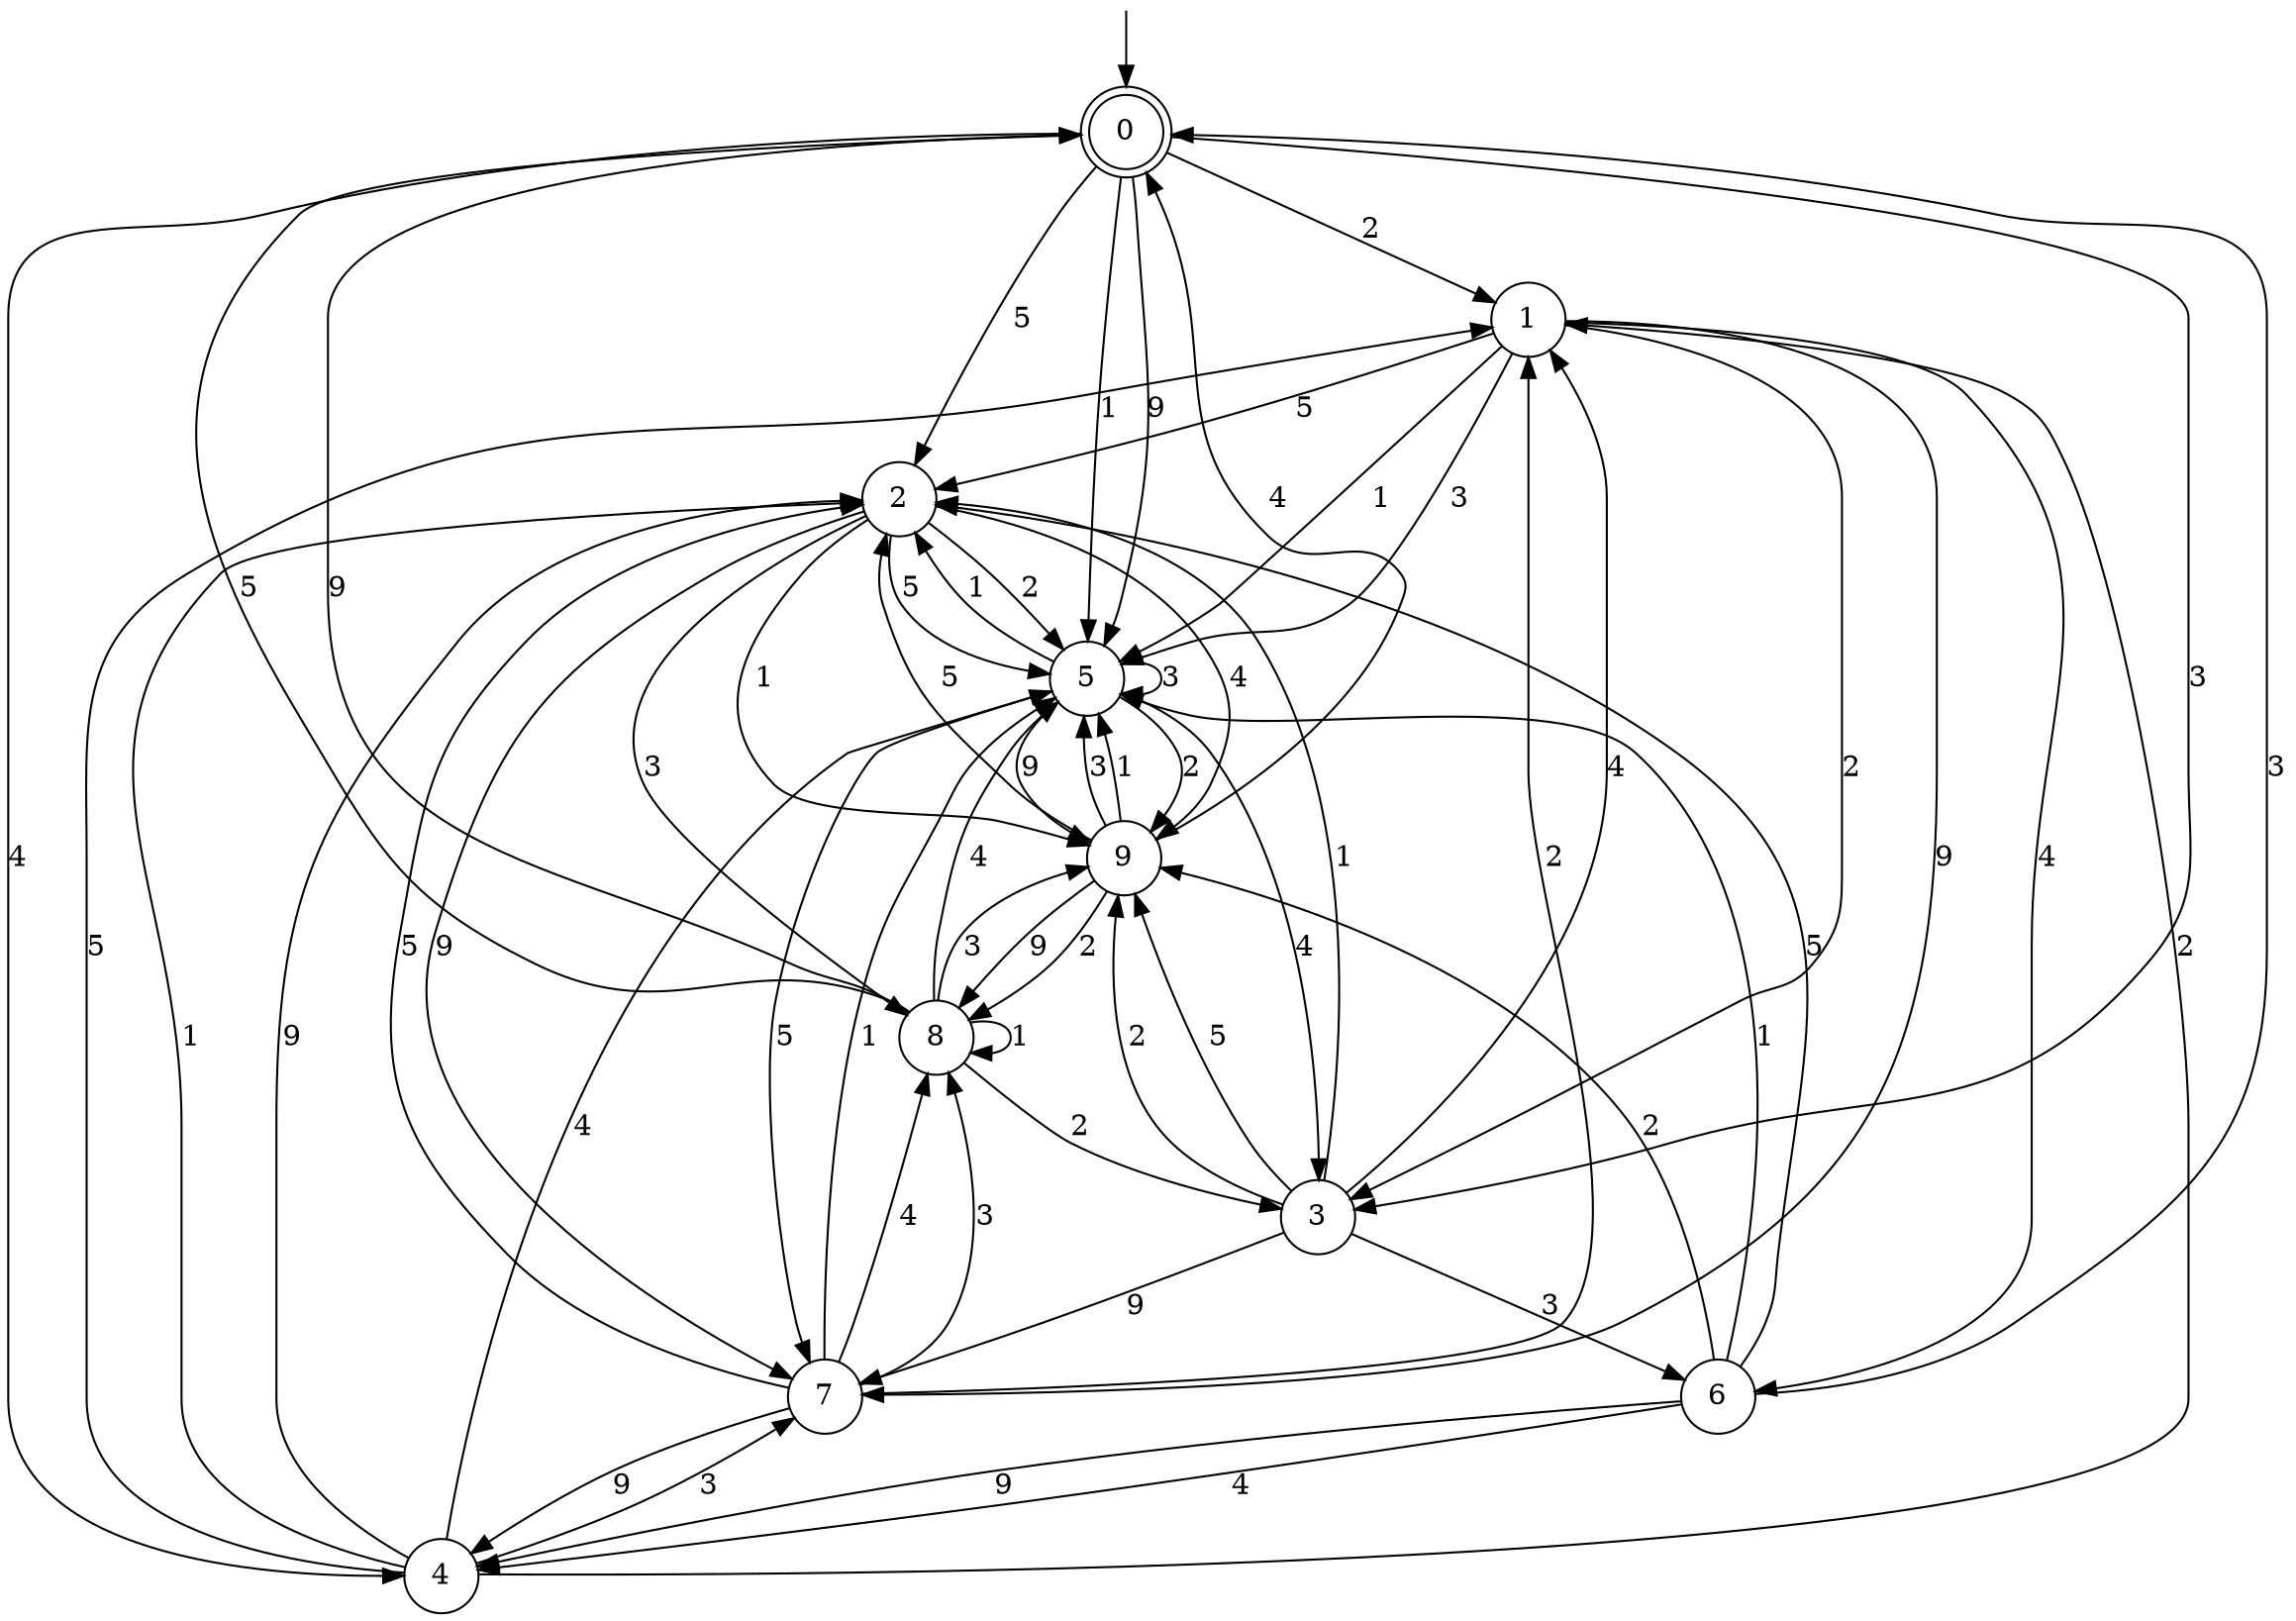 digraph g {

	s0 [shape="doublecircle" label="0"];
	s1 [shape="circle" label="1"];
	s2 [shape="circle" label="2"];
	s3 [shape="circle" label="3"];
	s4 [shape="circle" label="4"];
	s5 [shape="circle" label="5"];
	s6 [shape="circle" label="6"];
	s7 [shape="circle" label="7"];
	s8 [shape="circle" label="8"];
	s9 [shape="circle" label="9"];
	s0 -> s1 [label="2"];
	s0 -> s2 [label="5"];
	s0 -> s3 [label="3"];
	s0 -> s4 [label="4"];
	s0 -> s5 [label="1"];
	s0 -> s5 [label="9"];
	s1 -> s3 [label="2"];
	s1 -> s2 [label="5"];
	s1 -> s5 [label="3"];
	s1 -> s6 [label="4"];
	s1 -> s5 [label="1"];
	s1 -> s7 [label="9"];
	s2 -> s5 [label="2"];
	s2 -> s5 [label="5"];
	s2 -> s8 [label="3"];
	s2 -> s9 [label="4"];
	s2 -> s9 [label="1"];
	s2 -> s7 [label="9"];
	s3 -> s9 [label="2"];
	s3 -> s9 [label="5"];
	s3 -> s6 [label="3"];
	s3 -> s1 [label="4"];
	s3 -> s2 [label="1"];
	s3 -> s7 [label="9"];
	s4 -> s1 [label="2"];
	s4 -> s1 [label="5"];
	s4 -> s7 [label="3"];
	s4 -> s5 [label="4"];
	s4 -> s2 [label="1"];
	s4 -> s2 [label="9"];
	s5 -> s9 [label="2"];
	s5 -> s7 [label="5"];
	s5 -> s5 [label="3"];
	s5 -> s3 [label="4"];
	s5 -> s2 [label="1"];
	s5 -> s9 [label="9"];
	s6 -> s9 [label="2"];
	s6 -> s2 [label="5"];
	s6 -> s0 [label="3"];
	s6 -> s4 [label="4"];
	s6 -> s5 [label="1"];
	s6 -> s4 [label="9"];
	s7 -> s1 [label="2"];
	s7 -> s2 [label="5"];
	s7 -> s8 [label="3"];
	s7 -> s8 [label="4"];
	s7 -> s5 [label="1"];
	s7 -> s4 [label="9"];
	s8 -> s3 [label="2"];
	s8 -> s0 [label="5"];
	s8 -> s9 [label="3"];
	s8 -> s5 [label="4"];
	s8 -> s8 [label="1"];
	s8 -> s0 [label="9"];
	s9 -> s8 [label="2"];
	s9 -> s2 [label="5"];
	s9 -> s5 [label="3"];
	s9 -> s0 [label="4"];
	s9 -> s5 [label="1"];
	s9 -> s8 [label="9"];

__start0 [label="" shape="none" width="0" height="0"];
__start0 -> s0;

}
